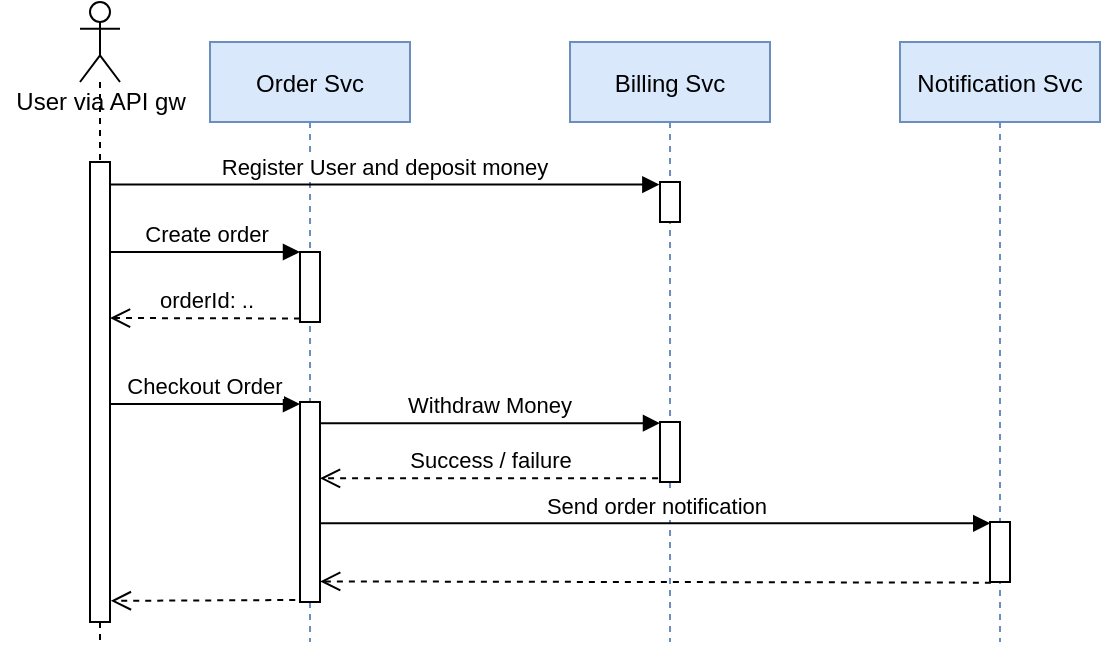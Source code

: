 <mxfile version="13.9.9" type="device" pages="3"><diagram id="kgpKYQtTHZ0yAKxKKP6v" name="Sync API (HTTP)"><mxGraphModel dx="4438" dy="419" grid="1" gridSize="10" guides="1" tooltips="1" connect="1" arrows="1" fold="1" page="1" pageScale="1" pageWidth="560" pageHeight="350" math="0" shadow="0"><root><mxCell id="0"/><mxCell id="1" parent="0"/><mxCell id="3nuBFxr9cyL0pnOWT2aG-1" value="Order Svc" style="shape=umlLifeline;perimeter=lifelinePerimeter;container=1;collapsible=0;recursiveResize=0;rounded=0;shadow=0;strokeWidth=1;fillColor=#dae8fc;strokeColor=#6c8ebf;" parent="1" vertex="1"><mxGeometry x="-3810" y="35" width="100" height="300" as="geometry"/></mxCell><mxCell id="cmKhiYYgT8jEsvz71A3w-16" value="" style="points=[];perimeter=orthogonalPerimeter;rounded=0;shadow=0;strokeWidth=1;" parent="3nuBFxr9cyL0pnOWT2aG-1" vertex="1"><mxGeometry x="45" y="180" width="10" height="100" as="geometry"/></mxCell><mxCell id="qLUpJIJDuJRNw3b7wfZD-1" value="" style="html=1;points=[];perimeter=orthogonalPerimeter;strokeColor=#000000;" vertex="1" parent="3nuBFxr9cyL0pnOWT2aG-1"><mxGeometry x="45" y="105" width="10" height="35" as="geometry"/></mxCell><mxCell id="3nuBFxr9cyL0pnOWT2aG-5" value="Billing Svc" style="shape=umlLifeline;perimeter=lifelinePerimeter;container=1;collapsible=0;recursiveResize=0;rounded=0;shadow=0;strokeWidth=1;fillColor=#dae8fc;strokeColor=#6c8ebf;" parent="1" vertex="1"><mxGeometry x="-3630" y="35" width="100" height="300" as="geometry"/></mxCell><mxCell id="3nuBFxr9cyL0pnOWT2aG-6" value="" style="points=[];perimeter=orthogonalPerimeter;rounded=0;shadow=0;strokeWidth=1;" parent="3nuBFxr9cyL0pnOWT2aG-5" vertex="1"><mxGeometry x="45" y="70" width="10" height="20" as="geometry"/></mxCell><mxCell id="cmKhiYYgT8jEsvz71A3w-19" value="" style="html=1;points=[];perimeter=orthogonalPerimeter;" parent="3nuBFxr9cyL0pnOWT2aG-5" vertex="1"><mxGeometry x="45" y="190" width="10" height="30" as="geometry"/></mxCell><mxCell id="cmKhiYYgT8jEsvz71A3w-2" value="Notification Svc" style="shape=umlLifeline;perimeter=lifelinePerimeter;container=1;collapsible=0;recursiveResize=0;rounded=0;shadow=0;strokeWidth=1;fillColor=#dae8fc;strokeColor=#6c8ebf;" parent="1" vertex="1"><mxGeometry x="-3465" y="35" width="100" height="300" as="geometry"/></mxCell><mxCell id="cmKhiYYgT8jEsvz71A3w-3" value="" style="points=[];perimeter=orthogonalPerimeter;rounded=0;shadow=0;strokeWidth=1;" parent="cmKhiYYgT8jEsvz71A3w-2" vertex="1"><mxGeometry x="45" y="240" width="10" height="30" as="geometry"/></mxCell><mxCell id="cmKhiYYgT8jEsvz71A3w-13" value="" style="shape=umlLifeline;participant=umlActor;perimeter=lifelinePerimeter;whiteSpace=wrap;html=1;container=1;collapsible=0;recursiveResize=0;verticalAlign=top;spacingTop=36;outlineConnect=0;" parent="1" vertex="1"><mxGeometry x="-3875" y="15" width="20" height="320" as="geometry"/></mxCell><mxCell id="cmKhiYYgT8jEsvz71A3w-15" value="" style="html=1;points=[];perimeter=orthogonalPerimeter;" parent="cmKhiYYgT8jEsvz71A3w-13" vertex="1"><mxGeometry x="5" y="80" width="10" height="230" as="geometry"/></mxCell><mxCell id="3nuBFxr9cyL0pnOWT2aG-3" value="Register User and deposit money" style="verticalAlign=bottom;startArrow=none;endArrow=block;startSize=8;shadow=0;strokeWidth=1;startFill=0;entryX=-0.032;entryY=0.064;entryDx=0;entryDy=0;entryPerimeter=0;" parent="1" source="cmKhiYYgT8jEsvz71A3w-15" target="3nuBFxr9cyL0pnOWT2aG-6" edge="1"><mxGeometry relative="1" as="geometry"><mxPoint x="-3845" y="107" as="sourcePoint"/><mxPoint x="-3585" y="107" as="targetPoint"/></mxGeometry></mxCell><mxCell id="cmKhiYYgT8jEsvz71A3w-18" value="Checkout Order" style="verticalAlign=bottom;startArrow=none;endArrow=block;startSize=8;shadow=0;strokeWidth=1;startFill=0;" parent="1" source="cmKhiYYgT8jEsvz71A3w-15" edge="1"><mxGeometry relative="1" as="geometry"><mxPoint x="-3845" y="216" as="sourcePoint"/><mxPoint x="-3765" y="216" as="targetPoint"/></mxGeometry></mxCell><mxCell id="cmKhiYYgT8jEsvz71A3w-20" value="Withdraw Money" style="verticalAlign=bottom;startArrow=none;endArrow=block;startSize=8;shadow=0;strokeWidth=1;startFill=0;entryX=0;entryY=0.02;entryDx=0;entryDy=0;entryPerimeter=0;" parent="1" source="cmKhiYYgT8jEsvz71A3w-16" target="cmKhiYYgT8jEsvz71A3w-19" edge="1"><mxGeometry relative="1" as="geometry"><mxPoint x="-3755" y="226" as="sourcePoint"/><mxPoint x="-3595" y="226" as="targetPoint"/></mxGeometry></mxCell><mxCell id="cmKhiYYgT8jEsvz71A3w-21" value="Success / failure" style="html=1;verticalAlign=bottom;endArrow=open;dashed=1;endSize=8;exitX=-0.096;exitY=0.939;exitDx=0;exitDy=0;exitPerimeter=0;" parent="1" source="cmKhiYYgT8jEsvz71A3w-19" target="cmKhiYYgT8jEsvz71A3w-16" edge="1"><mxGeometry relative="1" as="geometry"><mxPoint x="-3595" y="255" as="sourcePoint"/><mxPoint x="-3754" y="253" as="targetPoint"/></mxGeometry></mxCell><mxCell id="cmKhiYYgT8jEsvz71A3w-22" value="Send order notification" style="html=1;verticalAlign=bottom;endArrow=block;entryX=0.012;entryY=0.021;entryDx=0;entryDy=0;entryPerimeter=0;" parent="1" source="cmKhiYYgT8jEsvz71A3w-16" target="cmKhiYYgT8jEsvz71A3w-3" edge="1"><mxGeometry width="80" relative="1" as="geometry"><mxPoint x="-3755" y="275" as="sourcePoint"/><mxPoint x="-3675" y="275" as="targetPoint"/></mxGeometry></mxCell><mxCell id="cmKhiYYgT8jEsvz71A3w-23" value="" style="html=1;verticalAlign=bottom;endArrow=open;dashed=1;endSize=8;entryX=1.008;entryY=0.897;entryDx=0;entryDy=0;entryPerimeter=0;exitX=0.044;exitY=1.011;exitDx=0;exitDy=0;exitPerimeter=0;" parent="1" source="cmKhiYYgT8jEsvz71A3w-3" target="cmKhiYYgT8jEsvz71A3w-16" edge="1"><mxGeometry relative="1" as="geometry"><mxPoint x="-3425" y="305" as="sourcePoint"/><mxPoint x="-3745" y="305.0" as="targetPoint"/></mxGeometry></mxCell><mxCell id="cmKhiYYgT8jEsvz71A3w-24" value="" style="html=1;verticalAlign=bottom;endArrow=open;dashed=1;endSize=8;exitX=-0.238;exitY=0.99;exitDx=0;exitDy=0;exitPerimeter=0;entryX=1.043;entryY=0.954;entryDx=0;entryDy=0;entryPerimeter=0;" parent="1" source="cmKhiYYgT8jEsvz71A3w-16" target="cmKhiYYgT8jEsvz71A3w-15" edge="1"><mxGeometry relative="1" as="geometry"><mxPoint x="-3775" y="315" as="sourcePoint"/><mxPoint x="-3855" y="315" as="targetPoint"/></mxGeometry></mxCell><mxCell id="cRD_xMgiTllA1klAc1iO-1" value="User via API gw" style="text;html=1;align=center;verticalAlign=middle;resizable=0;points=[];autosize=1;" parent="1" vertex="1"><mxGeometry x="-3915" y="55" width="100" height="20" as="geometry"/></mxCell><mxCell id="qLUpJIJDuJRNw3b7wfZD-2" value="Create order" style="html=1;verticalAlign=bottom;endArrow=block;entryX=0;entryY=0;strokeColor=#000000;" edge="1" parent="1" target="qLUpJIJDuJRNw3b7wfZD-1"><mxGeometry relative="1" as="geometry"><mxPoint x="-3860" y="140" as="sourcePoint"/></mxGeometry></mxCell><mxCell id="qLUpJIJDuJRNw3b7wfZD-3" value="orderId: .." style="html=1;verticalAlign=bottom;endArrow=open;dashed=1;endSize=8;exitX=0;exitY=0.95;strokeColor=#000000;" edge="1" parent="1" source="qLUpJIJDuJRNw3b7wfZD-1"><mxGeometry relative="1" as="geometry"><mxPoint x="-3860" y="173" as="targetPoint"/></mxGeometry></mxCell></root></mxGraphModel></diagram><diagram id="ASwDpUU122NTN3EB8aCt" name="Notification-assisted"><mxGraphModel dx="2188" dy="880" grid="1" gridSize="10" guides="1" tooltips="1" connect="1" arrows="1" fold="1" page="1" pageScale="1" pageWidth="1100" pageHeight="500" math="0" shadow="0"><root><mxCell id="yaK_A8e_fmpdVg7t76-s-0"/><mxCell id="yaK_A8e_fmpdVg7t76-s-1" parent="yaK_A8e_fmpdVg7t76-s-0"/><mxCell id="5wBaHPlNEahawKkvsL4Z-0" value="Order Svc" style="shape=umlLifeline;perimeter=lifelinePerimeter;container=1;collapsible=0;recursiveResize=0;rounded=0;shadow=0;strokeWidth=1;fillColor=#f0a30a;strokeColor=#BD7000;fontColor=#ffffff;" parent="yaK_A8e_fmpdVg7t76-s-1" vertex="1"><mxGeometry x="-960" y="25" width="100" height="390" as="geometry"/></mxCell><mxCell id="gmn0CIlspY_3OIGfwiNx-15" value="" style="html=1;points=[];perimeter=orthogonalPerimeter;" parent="5wBaHPlNEahawKkvsL4Z-0" vertex="1"><mxGeometry x="45" y="270" width="10" height="20" as="geometry"/></mxCell><mxCell id="gmn0CIlspY_3OIGfwiNx-21" value="" style="html=1;points=[];perimeter=orthogonalPerimeter;" parent="5wBaHPlNEahawKkvsL4Z-0" vertex="1"><mxGeometry x="45" y="330" width="10" height="50" as="geometry"/></mxCell><mxCell id="gmn0CIlspY_3OIGfwiNx-30" value="" style="html=1;points=[];perimeter=orthogonalPerimeter;align=left;" parent="5wBaHPlNEahawKkvsL4Z-0" vertex="1"><mxGeometry x="55" y="350" width="10" height="20" as="geometry"/></mxCell><mxCell id="kpUfY8Mz29PGya5GgtJG-1" value="" style="html=1;points=[];perimeter=orthogonalPerimeter;align=right;" parent="5wBaHPlNEahawKkvsL4Z-0" vertex="1"><mxGeometry x="45" y="185" width="10" height="35" as="geometry"/></mxCell><mxCell id="5wBaHPlNEahawKkvsL4Z-3" value="Billing Svc" style="shape=umlLifeline;perimeter=lifelinePerimeter;container=1;collapsible=0;recursiveResize=0;rounded=0;shadow=0;strokeWidth=1;fillColor=#e51400;strokeColor=#B20000;fontColor=#ffffff;" parent="yaK_A8e_fmpdVg7t76-s-1" vertex="1"><mxGeometry x="-560" y="25" width="100" height="390" as="geometry"/></mxCell><mxCell id="5wBaHPlNEahawKkvsL4Z-22" value="" style="html=1;points=[];perimeter=orthogonalPerimeter;" parent="5wBaHPlNEahawKkvsL4Z-3" vertex="1"><mxGeometry x="45" y="70" width="10" height="20" as="geometry"/></mxCell><mxCell id="gmn0CIlspY_3OIGfwiNx-13" value="" style="html=1;points=[];perimeter=orthogonalPerimeter;" parent="5wBaHPlNEahawKkvsL4Z-3" vertex="1"><mxGeometry x="45" y="240" width="10" height="75" as="geometry"/></mxCell><mxCell id="5wBaHPlNEahawKkvsL4Z-7" value="Notification Svc" style="shape=umlLifeline;perimeter=lifelinePerimeter;container=1;collapsible=0;recursiveResize=0;rounded=0;shadow=0;strokeWidth=1;fillColor=#0050ef;strokeColor=#001DBC;fontColor=#ffffff;" parent="yaK_A8e_fmpdVg7t76-s-1" vertex="1"><mxGeometry x="-300" y="25" width="100" height="390" as="geometry"/></mxCell><mxCell id="gmn0CIlspY_3OIGfwiNx-26" value="" style="html=1;points=[];perimeter=orthogonalPerimeter;" parent="5wBaHPlNEahawKkvsL4Z-7" vertex="1"><mxGeometry x="45" y="310" width="10" height="70" as="geometry"/></mxCell><mxCell id="gmn0CIlspY_3OIGfwiNx-28" value="Sends notification" style="text;html=1;strokeColor=none;fillColor=none;align=left;verticalAlign=middle;whiteSpace=wrap;rounded=0;" parent="5wBaHPlNEahawKkvsL4Z-7" vertex="1"><mxGeometry x="60" y="330" width="40" height="20" as="geometry"/></mxCell><mxCell id="5wBaHPlNEahawKkvsL4Z-11" value="" style="shape=umlLifeline;participant=umlActor;perimeter=lifelinePerimeter;whiteSpace=wrap;html=1;container=1;collapsible=0;recursiveResize=0;verticalAlign=top;spacingTop=36;outlineConnect=0;" parent="yaK_A8e_fmpdVg7t76-s-1" vertex="1"><mxGeometry x="-1055" y="5" width="20" height="410" as="geometry"/></mxCell><mxCell id="5wBaHPlNEahawKkvsL4Z-20" value="User via API gw" style="text;html=1;align=center;verticalAlign=middle;resizable=0;points=[];autosize=1;" parent="yaK_A8e_fmpdVg7t76-s-1" vertex="1"><mxGeometry x="-1095" y="45" width="100" height="20" as="geometry"/></mxCell><mxCell id="5wBaHPlNEahawKkvsL4Z-23" value="Register user and deposit money" style="html=1;verticalAlign=bottom;endArrow=block;entryX=0;entryY=0;" parent="yaK_A8e_fmpdVg7t76-s-1" source="5wBaHPlNEahawKkvsL4Z-11" target="5wBaHPlNEahawKkvsL4Z-22" edge="1"><mxGeometry relative="1" as="geometry"><mxPoint x="-900" y="95" as="sourcePoint"/></mxGeometry></mxCell><mxCell id="5wBaHPlNEahawKkvsL4Z-24" value="" style="html=1;verticalAlign=bottom;endArrow=open;dashed=1;endSize=8;exitX=0;exitY=0.95;" parent="yaK_A8e_fmpdVg7t76-s-1" source="5wBaHPlNEahawKkvsL4Z-22" target="5wBaHPlNEahawKkvsL4Z-11" edge="1"><mxGeometry relative="1" as="geometry"><mxPoint x="-899.72" y="115.16" as="targetPoint"/></mxGeometry></mxCell><mxCell id="gmn0CIlspY_3OIGfwiNx-7" value="{orderId: ...}" style="html=1;verticalAlign=bottom;endArrow=block;exitX=1.1;exitY=0.526;exitDx=0;exitDy=0;exitPerimeter=0;" parent="yaK_A8e_fmpdVg7t76-s-1" source="kpUfY8Mz29PGya5GgtJG-1" target="kpUfY8Mz29PGya5GgtJG-0" edge="1"><mxGeometry width="80" relative="1" as="geometry"><mxPoint x="-902.11" y="255" as="sourcePoint"/><mxPoint x="-802.61" y="255" as="targetPoint"/></mxGeometry></mxCell><mxCell id="gmn0CIlspY_3OIGfwiNx-10" value="" style="html=1;verticalAlign=bottom;endArrow=open;dashed=1;endSize=8;exitX=0.06;exitY=0.983;exitDx=0;exitDy=0;exitPerimeter=0;" parent="yaK_A8e_fmpdVg7t76-s-1" source="kpUfY8Mz29PGya5GgtJG-1" target="5wBaHPlNEahawKkvsL4Z-11" edge="1"><mxGeometry relative="1" as="geometry"><mxPoint x="-1042.11" y="264" as="targetPoint"/><mxPoint x="-912.11" y="264" as="sourcePoint"/></mxGeometry></mxCell><mxCell id="gmn0CIlspY_3OIGfwiNx-9" value="Checkout order { orderId: ..}" style="html=1;verticalAlign=bottom;endArrow=block;" parent="yaK_A8e_fmpdVg7t76-s-1" source="5wBaHPlNEahawKkvsL4Z-11" target="5wBaHPlNEahawKkvsL4Z-0" edge="1"><mxGeometry relative="1" as="geometry"><mxPoint x="-1042.94" y="245.18" as="sourcePoint"/><mxPoint x="-912.11" y="245" as="targetPoint"/></mxGeometry></mxCell><mxCell id="gmn0CIlspY_3OIGfwiNx-16" value="sync: Get Order Total" style="html=1;verticalAlign=bottom;endArrow=block;entryX=1;entryY=0;" parent="yaK_A8e_fmpdVg7t76-s-1" source="gmn0CIlspY_3OIGfwiNx-13" target="gmn0CIlspY_3OIGfwiNx-15" edge="1"><mxGeometry relative="1" as="geometry"><mxPoint x="-630" y="275" as="sourcePoint"/></mxGeometry></mxCell><mxCell id="gmn0CIlspY_3OIGfwiNx-17" value="Total: $70.0" style="html=1;verticalAlign=bottom;endArrow=open;dashed=1;endSize=8;exitX=1;exitY=0.95;" parent="yaK_A8e_fmpdVg7t76-s-1" source="gmn0CIlspY_3OIGfwiNx-15" target="gmn0CIlspY_3OIGfwiNx-13" edge="1"><mxGeometry relative="1" as="geometry"><mxPoint x="-630" y="332" as="targetPoint"/></mxGeometry></mxCell><mxCell id="gmn0CIlspY_3OIGfwiNx-18" value="Topic:&lt;br&gt;billing-processed" style="shape=umlLifeline;perimeter=lifelinePerimeter;whiteSpace=wrap;html=1;container=1;collapsible=0;recursiveResize=0;outlineConnect=0;fillColor=#f8cecc;strokeColor=#b85450;" parent="yaK_A8e_fmpdVg7t76-s-1" vertex="1"><mxGeometry x="-430" y="25" width="90" height="390" as="geometry"/></mxCell><mxCell id="gmn0CIlspY_3OIGfwiNx-19" value="" style="html=1;verticalAlign=bottom;endArrow=block;exitX=0.883;exitY=0.703;exitDx=0;exitDy=0;exitPerimeter=0;" parent="yaK_A8e_fmpdVg7t76-s-1" source="gmn0CIlspY_3OIGfwiNx-13" target="gmn0CIlspY_3OIGfwiNx-18" edge="1"><mxGeometry width="80" relative="1" as="geometry"><mxPoint x="-425" y="305" as="sourcePoint"/><mxPoint x="-345" y="305" as="targetPoint"/></mxGeometry></mxCell><mxCell id="gmn0CIlspY_3OIGfwiNx-22" value="" style="html=1;verticalAlign=bottom;startArrow=oval;endArrow=block;startSize=8;" parent="yaK_A8e_fmpdVg7t76-s-1" source="gmn0CIlspY_3OIGfwiNx-18" target="gmn0CIlspY_3OIGfwiNx-21" edge="1"><mxGeometry relative="1" as="geometry"><mxPoint x="-370" y="315" as="sourcePoint"/></mxGeometry></mxCell><mxCell id="gmn0CIlspY_3OIGfwiNx-27" value="" style="html=1;verticalAlign=bottom;startArrow=oval;endArrow=block;startSize=8;" parent="yaK_A8e_fmpdVg7t76-s-1" source="gmn0CIlspY_3OIGfwiNx-18" target="gmn0CIlspY_3OIGfwiNx-26" edge="1"><mxGeometry x="0.463" relative="1" as="geometry"><mxPoint x="-260" y="355" as="sourcePoint"/><mxPoint x="-115" y="355" as="targetPoint"/><Array as="points"><mxPoint x="-310" y="340"/></Array><mxPoint as="offset"/></mxGeometry></mxCell><mxCell id="gmn0CIlspY_3OIGfwiNx-31" value="sync: Get Order Details" style="html=1;verticalAlign=bottom;endArrow=block;entryX=1;entryY=0;exitX=-0.26;exitY=0.534;exitDx=0;exitDy=0;exitPerimeter=0;" parent="yaK_A8e_fmpdVg7t76-s-1" source="gmn0CIlspY_3OIGfwiNx-26" target="gmn0CIlspY_3OIGfwiNx-30" edge="1"><mxGeometry relative="1" as="geometry"><mxPoint x="-105" y="375" as="sourcePoint"/></mxGeometry></mxCell><mxCell id="gmn0CIlspY_3OIGfwiNx-32" value="{items: [], total: $70.0}" style="html=1;verticalAlign=bottom;endArrow=open;dashed=1;endSize=8;exitX=1;exitY=0.95;entryX=0.14;entryY=0.82;entryDx=0;entryDy=0;entryPerimeter=0;" parent="yaK_A8e_fmpdVg7t76-s-1" source="gmn0CIlspY_3OIGfwiNx-30" target="gmn0CIlspY_3OIGfwiNx-26" edge="1"><mxGeometry relative="1" as="geometry"><mxPoint x="-95" y="390" as="targetPoint"/></mxGeometry></mxCell><mxCell id="kpUfY8Mz29PGya5GgtJG-0" value="Topic:&lt;br&gt;order-checked-out" style="shape=umlLifeline;perimeter=lifelinePerimeter;whiteSpace=wrap;html=1;container=1;collapsible=0;recursiveResize=0;outlineConnect=0;fillColor=#fff2cc;strokeColor=#d6b656;" parent="yaK_A8e_fmpdVg7t76-s-1" vertex="1"><mxGeometry x="-785" y="25" width="90" height="390" as="geometry"/></mxCell><mxCell id="kpUfY8Mz29PGya5GgtJG-4" value="" style="html=1;verticalAlign=bottom;startArrow=oval;startFill=1;endArrow=block;startSize=8;entryX=-0.089;entryY=0.018;entryDx=0;entryDy=0;entryPerimeter=0;" parent="yaK_A8e_fmpdVg7t76-s-1" source="kpUfY8Mz29PGya5GgtJG-0" target="gmn0CIlspY_3OIGfwiNx-13" edge="1"><mxGeometry width="60" relative="1" as="geometry"><mxPoint x="-690" y="240" as="sourcePoint"/><mxPoint x="-485" y="265" as="targetPoint"/></mxGeometry></mxCell><mxCell id="nkgwHNqSO0dLxW19Qavh-0" value="" style="html=1;points=[];perimeter=orthogonalPerimeter;strokeColor=#000000;" parent="yaK_A8e_fmpdVg7t76-s-1" vertex="1"><mxGeometry x="-915" y="150" width="10" height="35" as="geometry"/></mxCell><mxCell id="nkgwHNqSO0dLxW19Qavh-1" value="Create order" style="html=1;verticalAlign=bottom;endArrow=block;entryX=0;entryY=0;strokeColor=#000000;" parent="yaK_A8e_fmpdVg7t76-s-1" target="nkgwHNqSO0dLxW19Qavh-0" edge="1"><mxGeometry relative="1" as="geometry"><mxPoint x="-1045.5" y="150" as="sourcePoint"/></mxGeometry></mxCell><mxCell id="nkgwHNqSO0dLxW19Qavh-2" value="orderId: .." style="html=1;verticalAlign=bottom;endArrow=open;dashed=1;endSize=8;exitX=0;exitY=0.95;strokeColor=#000000;" parent="yaK_A8e_fmpdVg7t76-s-1" source="nkgwHNqSO0dLxW19Qavh-0" edge="1"><mxGeometry relative="1" as="geometry"><mxPoint x="-1045.5" y="183.25" as="targetPoint"/></mxGeometry></mxCell><mxCell id="bpX6-U4TV5zj1F8alnCu-0" value="Persist&lt;br&gt;new order status" style="text;html=1;strokeColor=none;fillColor=none;align=right;verticalAlign=middle;whiteSpace=wrap;rounded=0;" parent="yaK_A8e_fmpdVg7t76-s-1" vertex="1"><mxGeometry x="-1010" y="345" width="95" height="30" as="geometry"/></mxCell></root></mxGraphModel></diagram><diagram id="AtZxbBQeu3Dcmz1PV1Sx" name="Event Collaboration"><mxGraphModel dx="2188" dy="839" grid="1" gridSize="10" guides="1" tooltips="1" connect="1" arrows="1" fold="1" page="1" pageScale="1" pageWidth="1100" pageHeight="500" math="0" shadow="0"><root><mxCell id="FnhAVrGGtkgEb1m3pJfL-0"/><mxCell id="FnhAVrGGtkgEb1m3pJfL-1" parent="FnhAVrGGtkgEb1m3pJfL-0"/><mxCell id="_n8ohzQLzgOZRj-heewr-0" value="Order Svc" style="shape=umlLifeline;perimeter=lifelinePerimeter;container=1;collapsible=0;recursiveResize=0;rounded=0;shadow=0;strokeWidth=1;fillColor=#f0a30a;strokeColor=#BD7000;fontColor=#ffffff;" parent="FnhAVrGGtkgEb1m3pJfL-1" vertex="1"><mxGeometry x="-960" y="25" width="100" height="390" as="geometry"/></mxCell><mxCell id="_n8ohzQLzgOZRj-heewr-2" value="" style="html=1;points=[];perimeter=orthogonalPerimeter;" parent="_n8ohzQLzgOZRj-heewr-0" vertex="1"><mxGeometry x="45" y="330" width="10" height="30" as="geometry"/></mxCell><mxCell id="_n8ohzQLzgOZRj-heewr-4" value="" style="html=1;points=[];perimeter=orthogonalPerimeter;align=right;" parent="_n8ohzQLzgOZRj-heewr-0" vertex="1"><mxGeometry x="45" y="190" width="10" height="45" as="geometry"/></mxCell><mxCell id="--GzoHPYD-2rmhAEb_BB-0" value="" style="html=1;points=[];perimeter=orthogonalPerimeter;strokeColor=#000000;" vertex="1" parent="_n8ohzQLzgOZRj-heewr-0"><mxGeometry x="45" y="125" width="10" height="35" as="geometry"/></mxCell><mxCell id="_n8ohzQLzgOZRj-heewr-5" value="Billing Svc" style="shape=umlLifeline;perimeter=lifelinePerimeter;container=1;collapsible=0;recursiveResize=0;rounded=0;shadow=0;strokeWidth=1;fillColor=#e51400;strokeColor=#B20000;fontColor=#ffffff;" parent="FnhAVrGGtkgEb1m3pJfL-1" vertex="1"><mxGeometry x="-600" y="25" width="100" height="390" as="geometry"/></mxCell><mxCell id="_n8ohzQLzgOZRj-heewr-6" value="" style="html=1;points=[];perimeter=orthogonalPerimeter;fontColor=#C7C7C7;" parent="_n8ohzQLzgOZRj-heewr-5" vertex="1"><mxGeometry x="45" y="70" width="10" height="20" as="geometry"/></mxCell><mxCell id="_n8ohzQLzgOZRj-heewr-8" value="" style="html=1;points=[];perimeter=orthogonalPerimeter;" parent="_n8ohzQLzgOZRj-heewr-5" vertex="1"><mxGeometry x="45" y="240" width="10" height="75" as="geometry"/></mxCell><mxCell id="_n8ohzQLzgOZRj-heewr-9" value="Notification Svc" style="shape=umlLifeline;perimeter=lifelinePerimeter;container=1;collapsible=0;recursiveResize=0;rounded=0;shadow=0;strokeWidth=1;fillColor=#0050ef;strokeColor=#001DBC;fontColor=#ffffff;" parent="FnhAVrGGtkgEb1m3pJfL-1" vertex="1"><mxGeometry x="-300" y="25" width="100" height="390" as="geometry"/></mxCell><mxCell id="_n8ohzQLzgOZRj-heewr-10" value="" style="html=1;points=[];perimeter=orthogonalPerimeter;" parent="_n8ohzQLzgOZRj-heewr-9" vertex="1"><mxGeometry x="45" y="350" width="10" height="30" as="geometry"/></mxCell><mxCell id="_n8ohzQLzgOZRj-heewr-12" value="" style="shape=umlLifeline;participant=umlActor;perimeter=lifelinePerimeter;whiteSpace=wrap;html=1;container=1;collapsible=0;recursiveResize=0;verticalAlign=top;spacingTop=36;outlineConnect=0;" parent="FnhAVrGGtkgEb1m3pJfL-1" vertex="1"><mxGeometry x="-1055" y="5" width="20" height="410" as="geometry"/></mxCell><mxCell id="_n8ohzQLzgOZRj-heewr-13" value="User via API gw" style="text;html=1;align=center;verticalAlign=middle;resizable=0;points=[];autosize=1;" parent="FnhAVrGGtkgEb1m3pJfL-1" vertex="1"><mxGeometry x="-1095" y="45" width="100" height="20" as="geometry"/></mxCell><mxCell id="_n8ohzQLzgOZRj-heewr-18" value="&lt;font color=&quot;#000000&quot;&gt;Register user and deposit money&lt;/font&gt;" style="html=1;verticalAlign=bottom;endArrow=block;entryX=0;entryY=0;fontColor=#C7C7C7;" parent="FnhAVrGGtkgEb1m3pJfL-1" target="_n8ohzQLzgOZRj-heewr-6" edge="1" source="_n8ohzQLzgOZRj-heewr-12"><mxGeometry relative="1" as="geometry"><mxPoint x="-900" y="95" as="sourcePoint"/></mxGeometry></mxCell><mxCell id="_n8ohzQLzgOZRj-heewr-19" value="" style="html=1;verticalAlign=bottom;endArrow=open;dashed=1;endSize=8;exitX=0;exitY=0.95;fontColor=#C7C7C7;" parent="FnhAVrGGtkgEb1m3pJfL-1" source="_n8ohzQLzgOZRj-heewr-6" target="_n8ohzQLzgOZRj-heewr-12" edge="1"><mxGeometry relative="1" as="geometry"><mxPoint x="-899.72" y="115.16" as="targetPoint"/></mxGeometry></mxCell><mxCell id="_n8ohzQLzgOZRj-heewr-25" value="{orderId, userId, items: [], price,&lt;br&gt;status: checked_out}" style="html=1;verticalAlign=bottom;endArrow=block;" parent="FnhAVrGGtkgEb1m3pJfL-1" edge="1" target="_n8ohzQLzgOZRj-heewr-41" source="_n8ohzQLzgOZRj-heewr-4"><mxGeometry width="80" relative="1" as="geometry"><mxPoint x="-910" y="255" as="sourcePoint"/><mxPoint x="-802.61" y="255" as="targetPoint"/></mxGeometry></mxCell><mxCell id="_n8ohzQLzgOZRj-heewr-26" value="" style="html=1;verticalAlign=bottom;endArrow=open;dashed=1;endSize=8;" parent="FnhAVrGGtkgEb1m3pJfL-1" source="_n8ohzQLzgOZRj-heewr-4" target="_n8ohzQLzgOZRj-heewr-12" edge="1"><mxGeometry relative="1" as="geometry"><mxPoint x="-1042.11" y="264" as="targetPoint"/><mxPoint x="-920" y="264" as="sourcePoint"/><Array as="points"><mxPoint x="-950" y="260"/></Array></mxGeometry></mxCell><mxCell id="_n8ohzQLzgOZRj-heewr-27" value="Checkout order { orderId: ..}" style="html=1;verticalAlign=bottom;endArrow=block;" parent="FnhAVrGGtkgEb1m3pJfL-1" source="_n8ohzQLzgOZRj-heewr-12" target="_n8ohzQLzgOZRj-heewr-4" edge="1"><mxGeometry relative="1" as="geometry"><mxPoint x="-1042.94" y="245.18" as="sourcePoint"/><mxPoint x="-912.11" y="245" as="targetPoint"/></mxGeometry></mxCell><mxCell id="_n8ohzQLzgOZRj-heewr-30" value="Topic:&lt;br&gt;billing-processed" style="shape=umlLifeline;perimeter=lifelinePerimeter;whiteSpace=wrap;html=1;container=1;collapsible=0;recursiveResize=0;outlineConnect=0;fillColor=#f8cecc;strokeColor=#b85450;" parent="FnhAVrGGtkgEb1m3pJfL-1" vertex="1"><mxGeometry x="-440" y="20" width="100" height="395" as="geometry"/></mxCell><mxCell id="_n8ohzQLzgOZRj-heewr-31" value="{orderId, userId, items: [], price,&lt;br&gt;status: payment_succeeded}&lt;br&gt;(or status: payment:failed)" style="html=1;verticalAlign=bottom;endArrow=block;exitX=1.03;exitY=0.131;exitDx=0;exitDy=0;exitPerimeter=0;" parent="FnhAVrGGtkgEb1m3pJfL-1" source="_n8ohzQLzgOZRj-heewr-8" target="_n8ohzQLzgOZRj-heewr-30" edge="1"><mxGeometry width="80" relative="1" as="geometry"><mxPoint x="-425" y="287" as="sourcePoint"/><mxPoint x="-345" y="305" as="targetPoint"/></mxGeometry></mxCell><mxCell id="_n8ohzQLzgOZRj-heewr-32" value="" style="html=1;verticalAlign=bottom;startArrow=oval;endArrow=block;startSize=8;" parent="FnhAVrGGtkgEb1m3pJfL-1" source="_n8ohzQLzgOZRj-heewr-30" target="_n8ohzQLzgOZRj-heewr-2" edge="1"><mxGeometry relative="1" as="geometry"><mxPoint x="-370" y="315" as="sourcePoint"/></mxGeometry></mxCell><mxCell id="_n8ohzQLzgOZRj-heewr-34" value="Persist&lt;br&gt;new order status" style="text;html=1;strokeColor=none;fillColor=none;align=left;verticalAlign=middle;whiteSpace=wrap;rounded=0;" parent="FnhAVrGGtkgEb1m3pJfL-1" vertex="1"><mxGeometry x="-920" y="320" width="95" height="30" as="geometry"/></mxCell><mxCell id="_n8ohzQLzgOZRj-heewr-41" value="Topic:&lt;br&gt;order-checked-out" style="shape=umlLifeline;perimeter=lifelinePerimeter;whiteSpace=wrap;html=1;container=1;collapsible=0;recursiveResize=0;outlineConnect=0;fillColor=#fff2cc;strokeColor=#d6b656;" parent="FnhAVrGGtkgEb1m3pJfL-1" vertex="1"><mxGeometry x="-780" y="25" width="95" height="390" as="geometry"/></mxCell><mxCell id="_n8ohzQLzgOZRj-heewr-44" value="" style="html=1;verticalAlign=bottom;startArrow=oval;startFill=1;endArrow=block;startSize=8;entryX=-0.089;entryY=0.018;entryDx=0;entryDy=0;entryPerimeter=0;" parent="FnhAVrGGtkgEb1m3pJfL-1" source="_n8ohzQLzgOZRj-heewr-41" target="_n8ohzQLzgOZRj-heewr-8" edge="1"><mxGeometry width="60" relative="1" as="geometry"><mxPoint x="-590" y="266" as="sourcePoint"/><mxPoint x="-485" y="265" as="targetPoint"/></mxGeometry></mxCell><mxCell id="--GzoHPYD-2rmhAEb_BB-1" value="Create order" style="html=1;verticalAlign=bottom;endArrow=block;entryX=0;entryY=0;strokeColor=#000000;" edge="1" target="--GzoHPYD-2rmhAEb_BB-0" parent="FnhAVrGGtkgEb1m3pJfL-1" source="_n8ohzQLzgOZRj-heewr-12"><mxGeometry relative="1" as="geometry"><mxPoint x="-770" y="150" as="sourcePoint"/></mxGeometry></mxCell><mxCell id="--GzoHPYD-2rmhAEb_BB-2" value="orderId: .." style="html=1;verticalAlign=bottom;endArrow=open;dashed=1;endSize=8;exitX=0;exitY=0.95;strokeColor=#000000;" edge="1" source="--GzoHPYD-2rmhAEb_BB-0" parent="FnhAVrGGtkgEb1m3pJfL-1" target="_n8ohzQLzgOZRj-heewr-12"><mxGeometry relative="1" as="geometry"><mxPoint x="-770" y="226" as="targetPoint"/></mxGeometry></mxCell><mxCell id="--GzoHPYD-2rmhAEb_BB-5" value="" style="html=1;verticalAlign=bottom;startArrow=oval;startFill=1;endArrow=block;startSize=8;strokeColor=#000000;" edge="1" parent="FnhAVrGGtkgEb1m3pJfL-1" source="_n8ohzQLzgOZRj-heewr-30"><mxGeometry width="60" relative="1" as="geometry"><mxPoint x="-360" y="370" as="sourcePoint"/><mxPoint x="-250" y="380" as="targetPoint"/></mxGeometry></mxCell></root></mxGraphModel></diagram></mxfile>